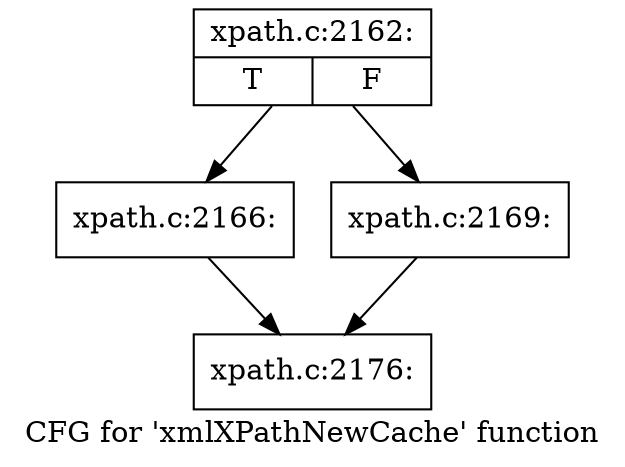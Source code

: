 digraph "CFG for 'xmlXPathNewCache' function" {
	label="CFG for 'xmlXPathNewCache' function";

	Node0x55e6b2ab0000 [shape=record,label="{xpath.c:2162:|{<s0>T|<s1>F}}"];
	Node0x55e6b2ab0000 -> Node0x55e6b2ab0990;
	Node0x55e6b2ab0000 -> Node0x55e6b2ab09e0;
	Node0x55e6b2ab0990 [shape=record,label="{xpath.c:2166:}"];
	Node0x55e6b2ab0990 -> Node0x55e6b2ab0050;
	Node0x55e6b2ab09e0 [shape=record,label="{xpath.c:2169:}"];
	Node0x55e6b2ab09e0 -> Node0x55e6b2ab0050;
	Node0x55e6b2ab0050 [shape=record,label="{xpath.c:2176:}"];
}
